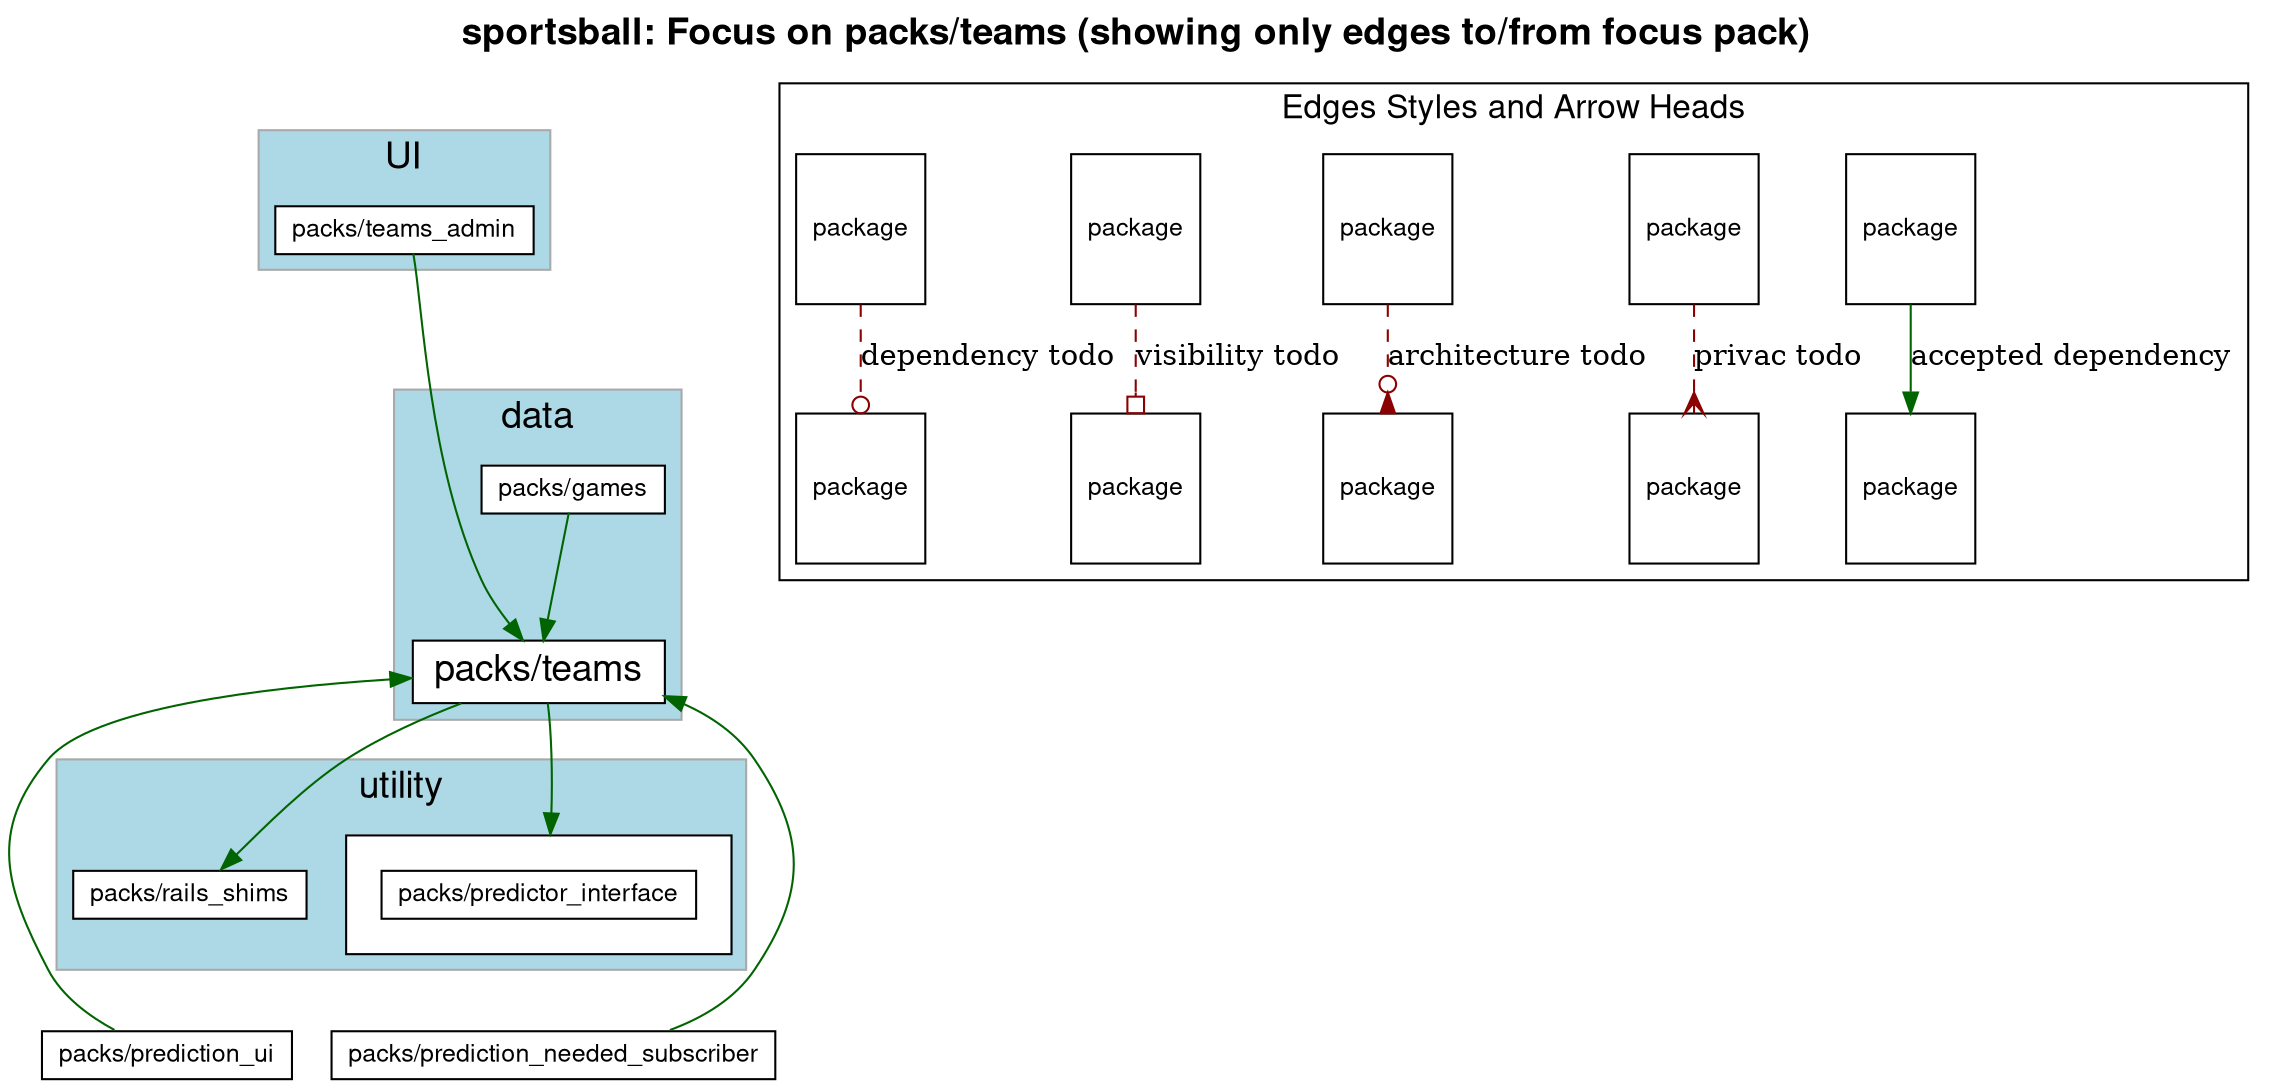 digraph package_diagram {
  rankdir=TD
  graph [
    labelloc="t"
    fontname="Helvetica,Arial,sans-serif"
    dpi=100
    layout=dot
    label=<<b>sportsball: Focus on packs/teams (showing only edges to/from focus pack)</b>>
    fontsize=18
  ]
  node [
    fontname="Helvetica,Arial,sans-serif"
    fontsize=26.0
    fontcolor=black
    fillcolor=white
    color=black
    height=1.0
    style=filled
    shape=plain
  ]
    subgraph app {
      shape=box
      color=darkgrey
      fillcolor=lightblue
      style=filled
        label="app"
        cluster=true
        rank = 0    }
    subgraph UI {
      shape=box
      color=darkgrey
      fillcolor=lightblue
      style=filled
        label="UI"
        cluster=true
        rank = 1        "packs/teams_admin" [
            fontsize=12.0
            label= <
                <table border='0' cellborder='1' cellspacing='0' cellpadding='4'>
                  <tr> <td align='left'> packs/teams_admin </td> </tr>
                </table>
              >
          ]
        
    }
    subgraph data {
      shape=box
      color=darkgrey
      fillcolor=lightblue
      style=filled
        label="data"
        cluster=true
        rank = 2        "packs/games" [
            fontsize=12.0
            label= <
                <table border='0' cellborder='1' cellspacing='0' cellpadding='4'>
                  <tr> <td align='left'> packs/games </td> </tr>
                </table>
              >
          ]
        
        "packs/teams" [
            fontsize=18.0
            label= <
                <table border='0' cellborder='1' cellspacing='0' cellpadding='4'>
                  <tr> <td align='left'> packs/teams </td> </tr>
                </table>
              >
          ]
        
    }
              "packs/teams_admin" -> "packs/games" [ style=invis ]
              "packs/teams_admin" -> "packs/teams" [ style=invis ]
    subgraph utility {
      shape=box
      color=darkgrey
      fillcolor=lightblue
      style=filled
        label="utility"
        cluster=true
        rank = 3        "packs/predictor_interface" [
            fontsize=12.0
            label= <
                <table border='0' cellborder='1' cellspacing='0' cellpadding='16'><tr><td>
                  <table border='0' cellborder='1' cellspacing='0' cellpadding='4'>
                    <tr> <td port='private'> packs/predictor_interface </td> </tr>
                  </table>
                </td></tr></table>
              >
          ]
        
        "packs/rails_shims" [
            fontsize=12.0
            label= <
                <table border='0' cellborder='1' cellspacing='0' cellpadding='4'>
                  <tr> <td align='left'> packs/rails_shims </td> </tr>
                </table>
              >
          ]
        
    }
              "packs/games" -> "packs/predictor_interface" [ style=invis ]
              "packs/teams" -> "packs/predictor_interface" [ style=invis ]
              "packs/games" -> "packs/rails_shims" [ style=invis ]
              "packs/teams" -> "packs/rails_shims" [ style=invis ]
    subgraph NotInLayer {
      shape=box
      color=darkgrey
      fillcolor=lightblue
      style=filled
        cluster=false
        "packs/prediction_needed_subscriber" [
            fontsize=12.0
            label= <
                <table border='0' cellborder='1' cellspacing='0' cellpadding='4'>
                  <tr> <td align='left'> packs/prediction_needed_subscriber </td> </tr>
                </table>
              >
          ]
        
        "packs/prediction_ui" [
            fontsize=12.0
            label= <
                <table border='0' cellborder='1' cellspacing='0' cellpadding='4'>
                  <tr> <td align='left'> packs/prediction_ui </td> </tr>
                </table>
              >
          ]
        
    }
              "packs/predictor_interface" -> "packs/prediction_needed_subscriber" [ style=invis ]
              "packs/rails_shims" -> "packs/prediction_needed_subscriber" [ style=invis ]
              "packs/predictor_interface" -> "packs/prediction_ui" [ style=invis ]
              "packs/rails_shims" -> "packs/prediction_ui" [ style=invis ]
          "packs/games" -> "packs/teams" [ color=darkgreen ]
          "packs/prediction_needed_subscriber" -> "packs/teams" [ color=darkgreen ]
          "packs/prediction_ui" -> "packs/teams" [ color=darkgreen ]
          "packs/teams" -> "packs/predictor_interface" [ color=darkgreen ]
          "packs/teams" -> "packs/rails_shims" [ color=darkgreen ]
          "packs/teams_admin" -> "packs/teams" [ color=darkgreen ]
  subgraph cluster_legend {
    fontsize=16
    label="Edges Styles and Arrow Heads"
    A [ fontsize=12 shape=box label="package"]
    B [ fontsize=12 shape=box label="package"]
    C [ fontsize=12 shape=box label="package"]
    D [ fontsize=12 shape=box label="package"]
    E [ fontsize=12 shape=box label="package"]
    F [ fontsize=12 shape=box label="package"]
    G [ fontsize=12 shape=box label="package"]
    H [ fontsize=12 shape=box label="package"]
    I [ fontsize=12 shape=box label="package"]
    J [ fontsize=12 shape=box label="package"]
    A -> B [label="accepted dependency" color=darkgreen]
    C -> D [label="privac todo" color=darkred style=dashed arrowhead=crow]
    E -> F [label="architecture todo" color=darkred style=dashed arrowhead=invodot]
    G -> H [label="visibility todo" color=darkred style=dashed arrowhead=obox]
    I -> J [label="dependency todo" color=darkred style=dashed arrowhead=odot]
  }
  subgraph cluster_teams_legend {
    fontsize=16
    label="Team Colors"


  }
  J -> "" [style=invis]
}
